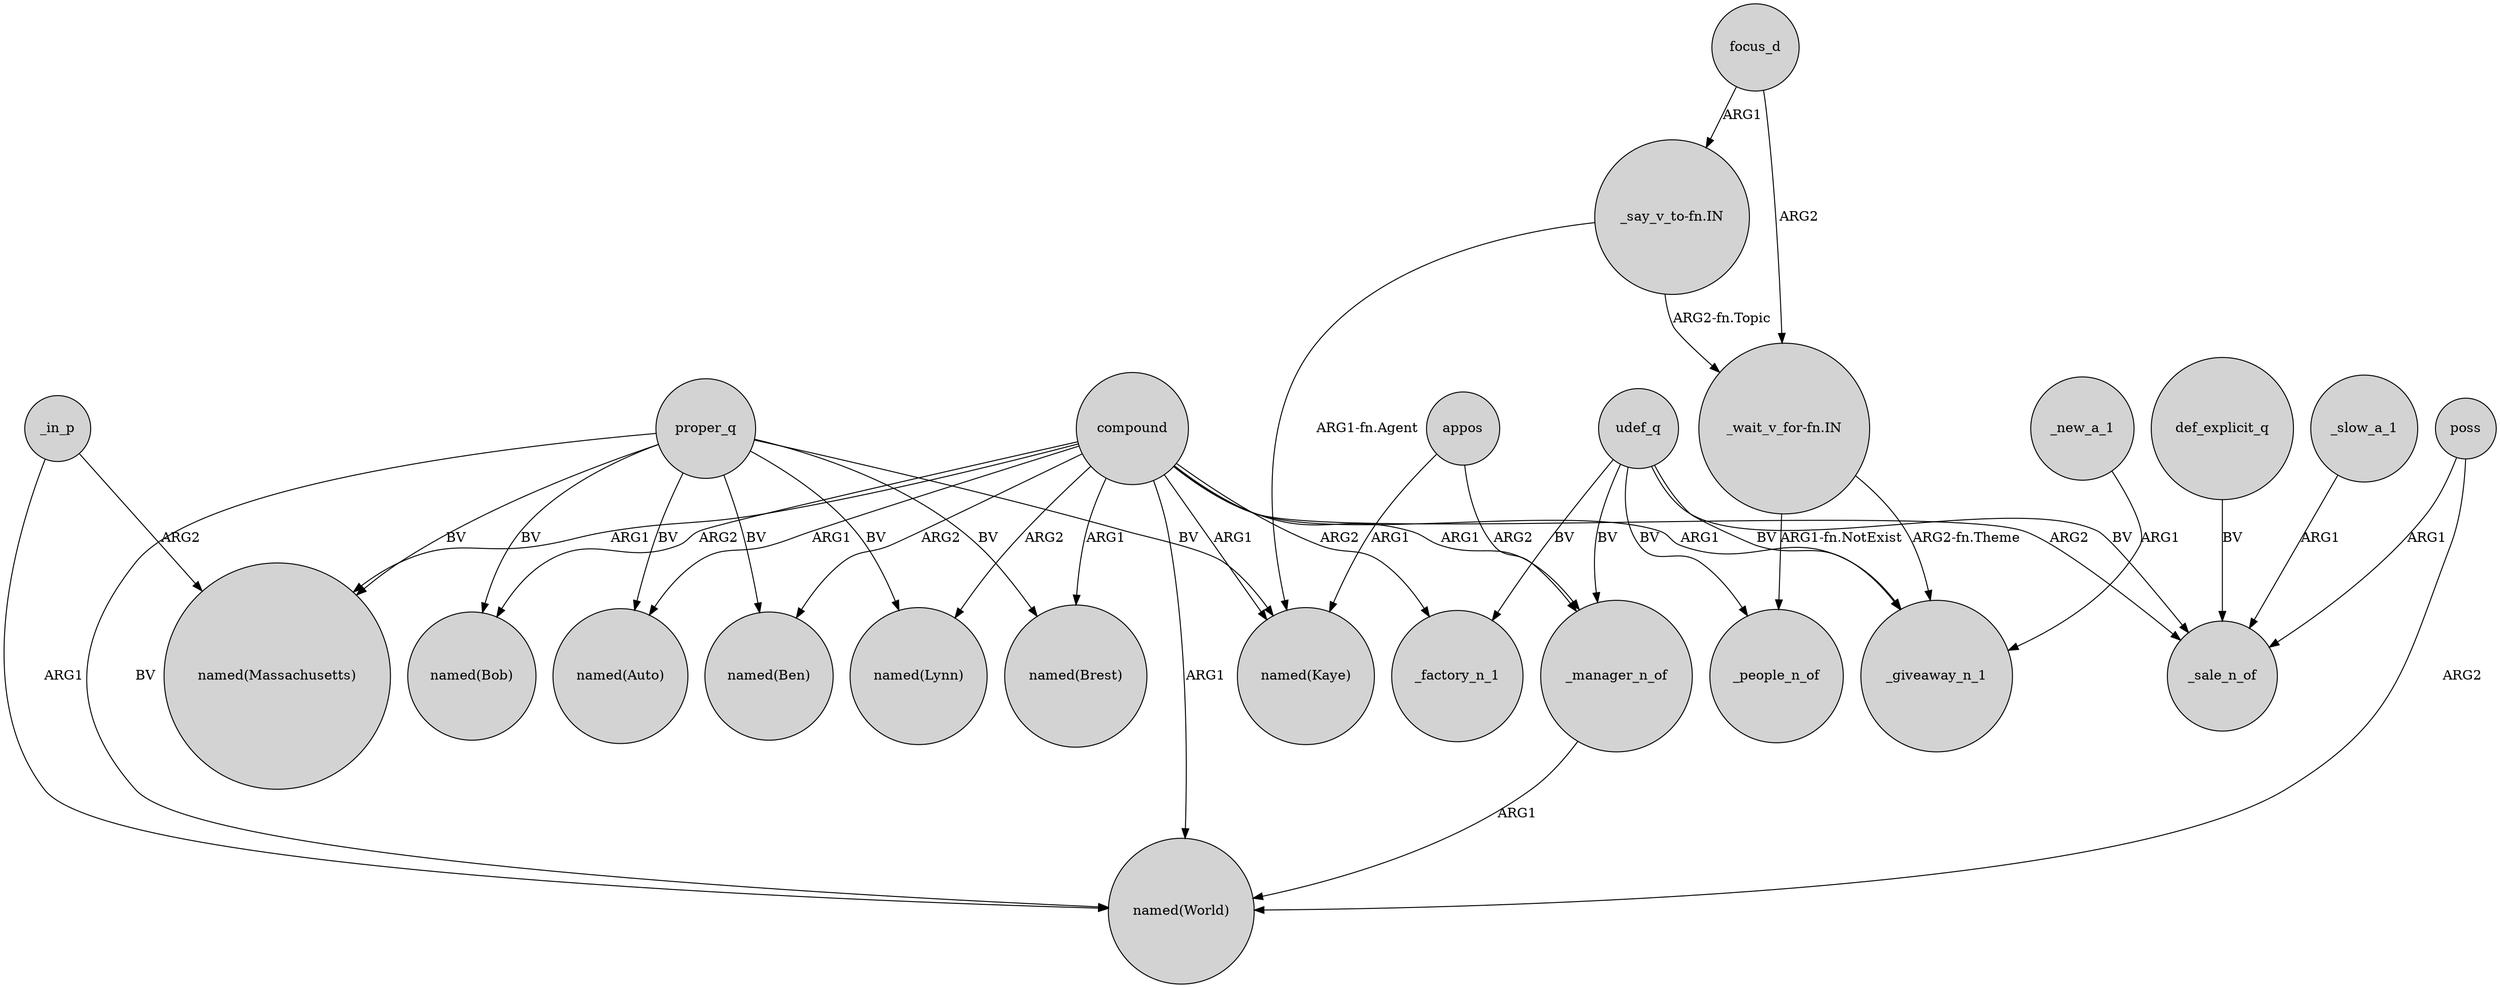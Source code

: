 digraph {
	node [shape=circle style=filled]
	proper_q -> "named(Lynn)" [label=BV]
	compound -> "named(Ben)" [label=ARG2]
	compound -> _manager_n_of [label=ARG1]
	proper_q -> "named(Ben)" [label=BV]
	"_say_v_to-fn.IN" -> "_wait_v_for-fn.IN" [label="ARG2-fn.Topic"]
	"_say_v_to-fn.IN" -> "named(Kaye)" [label="ARG1-fn.Agent"]
	focus_d -> "_wait_v_for-fn.IN" [label=ARG2]
	"_wait_v_for-fn.IN" -> _people_n_of [label="ARG1-fn.NotExist"]
	poss -> "named(World)" [label=ARG2]
	proper_q -> "named(Bob)" [label=BV]
	_in_p -> "named(Massachusetts)" [label=ARG2]
	compound -> "named(Kaye)" [label=ARG1]
	def_explicit_q -> _sale_n_of [label=BV]
	compound -> "named(Bob)" [label=ARG2]
	compound -> "named(Auto)" [label=ARG1]
	compound -> _factory_n_1 [label=ARG2]
	udef_q -> _giveaway_n_1 [label=BV]
	udef_q -> _people_n_of [label=BV]
	udef_q -> _factory_n_1 [label=BV]
	appos -> "named(Kaye)" [label=ARG1]
	compound -> _sale_n_of [label=ARG2]
	_slow_a_1 -> _sale_n_of [label=ARG1]
	compound -> _giveaway_n_1 [label=ARG1]
	proper_q -> "named(Auto)" [label=BV]
	poss -> _sale_n_of [label=ARG1]
	compound -> "named(World)" [label=ARG1]
	proper_q -> "named(World)" [label=BV]
	"_wait_v_for-fn.IN" -> _giveaway_n_1 [label="ARG2-fn.Theme"]
	compound -> "named(Brest)" [label=ARG1]
	udef_q -> _sale_n_of [label=BV]
	udef_q -> _manager_n_of [label=BV]
	_manager_n_of -> "named(World)" [label=ARG1]
	proper_q -> "named(Massachusetts)" [label=BV]
	_new_a_1 -> _giveaway_n_1 [label=ARG1]
	compound -> "named(Massachusetts)" [label=ARG1]
	compound -> "named(Lynn)" [label=ARG2]
	appos -> _manager_n_of [label=ARG2]
	_in_p -> "named(World)" [label=ARG1]
	proper_q -> "named(Brest)" [label=BV]
	focus_d -> "_say_v_to-fn.IN" [label=ARG1]
	proper_q -> "named(Kaye)" [label=BV]
}
